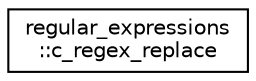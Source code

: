 digraph "Graphical Class Hierarchy"
{
 // LATEX_PDF_SIZE
  edge [fontname="Helvetica",fontsize="10",labelfontname="Helvetica",labelfontsize="10"];
  node [fontname="Helvetica",fontsize="10",shape=record];
  rankdir="LR";
  Node0 [label="regular_expressions\l::c_regex_replace",height=0.2,width=0.4,color="black", fillcolor="white", style="filled",URL="$interfaceregular__expressions_1_1c__regex__replace.html",tooltip=" "];
}
